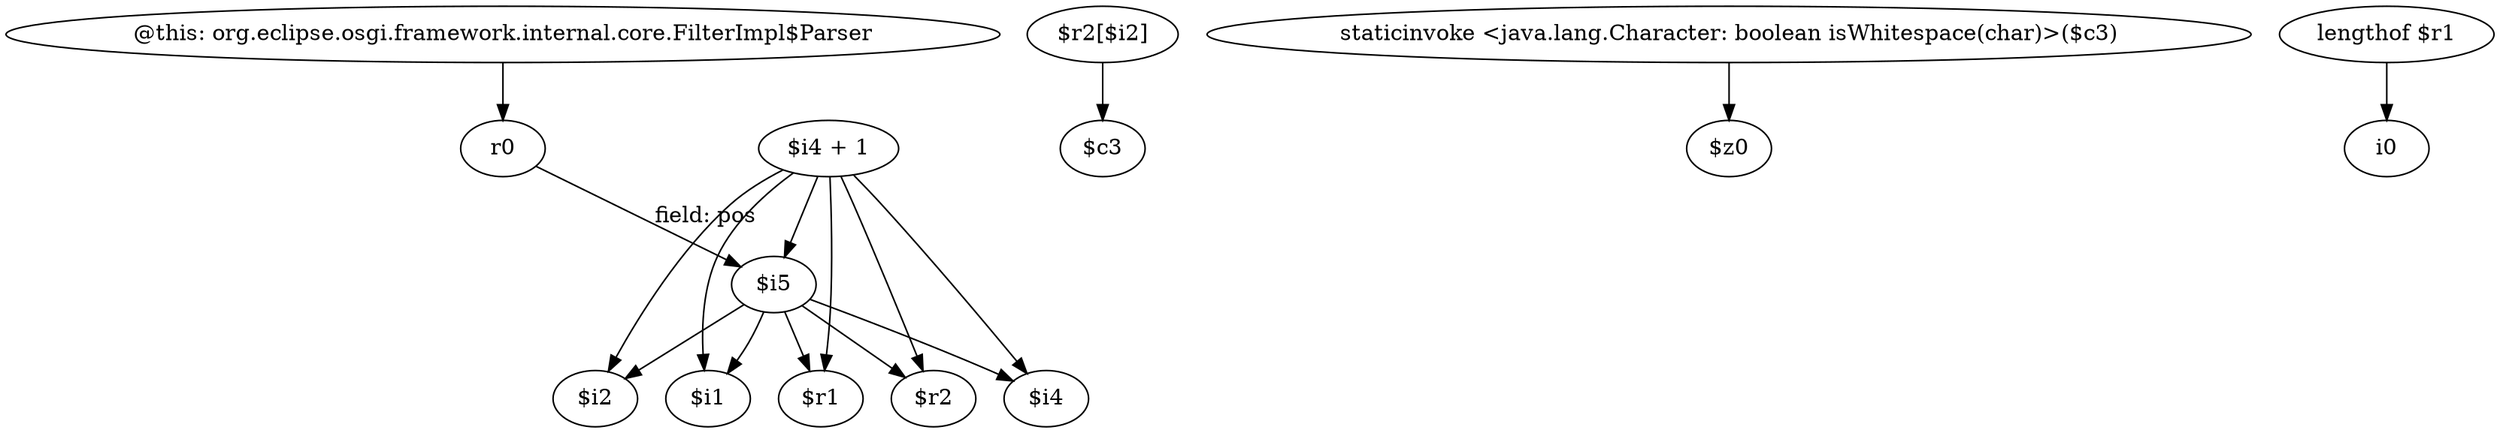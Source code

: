 digraph g {
0[label="$i5"]
1[label="$i4"]
0->1[label=""]
2[label="$i4 + 1"]
3[label="$r2"]
2->3[label=""]
4[label="$i1"]
0->4[label=""]
5[label="$r1"]
2->5[label=""]
2->4[label=""]
2->0[label=""]
0->3[label=""]
6[label="$i2"]
2->6[label=""]
7[label="r0"]
7->0[label="field: pos"]
8[label="@this: org.eclipse.osgi.framework.internal.core.FilterImpl$Parser"]
8->7[label=""]
0->6[label=""]
2->1[label=""]
0->5[label=""]
9[label="$r2[$i2]"]
10[label="$c3"]
9->10[label=""]
11[label="staticinvoke <java.lang.Character: boolean isWhitespace(char)>($c3)"]
12[label="$z0"]
11->12[label=""]
13[label="lengthof $r1"]
14[label="i0"]
13->14[label=""]
}